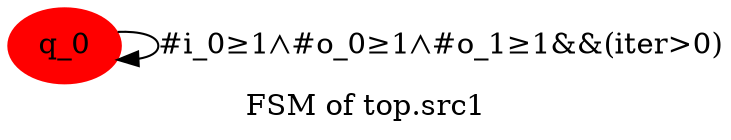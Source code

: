digraph G {
graph [label="FSM of top.src1"]
0[color="red" label="q_0" style="filled"];
0->0 [label="#i_0≥1⋀#o_0≥1⋀#o_1≥1&&(iter>0)"];
}
digraph G {
graph [label="FSM of top.src2"]
0[color="red" label="q_0" style="filled"];
0->0 [label="#i_0≥1⋀#o_0≥1⋀#o_1≥1&&(iter>0)"];
}
digraph G {
graph [label="FSM of top.src3"]
0[color="red" label="q_0" style="filled"];
0->0 [label="#i_0≥1⋀#o_0≥1⋀#o_1≥1&&(iter>0)"];
}
digraph G {
graph [label="FSM of top.snk"]
0[color="red" label="q_0" style="filled"];
0->0 [label="#i_0≥1"];
}
